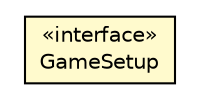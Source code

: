 #!/usr/local/bin/dot
#
# Class diagram 
# Generated by UMLGraph version 5.2 (http://www.umlgraph.org/)
#

digraph G {
	edge [fontname="Helvetica",fontsize=10,labelfontname="Helvetica",labelfontsize=10];
	node [fontname="Helvetica",fontsize=10,shape=plaintext];
	nodesep=0.25;
	ranksep=0.5;
	// dip.world.GameSetup
	c8214 [label=<<table title="dip.world.GameSetup" border="0" cellborder="1" cellspacing="0" cellpadding="2" port="p" bgcolor="lemonChiffon" href="./GameSetup.html">
		<tr><td><table border="0" cellspacing="0" cellpadding="1">
<tr><td align="center" balign="center"> &#171;interface&#187; </td></tr>
<tr><td align="center" balign="center"> GameSetup </td></tr>
		</table></td></tr>
		</table>>, fontname="Helvetica", fontcolor="black", fontsize=10.0];
}

